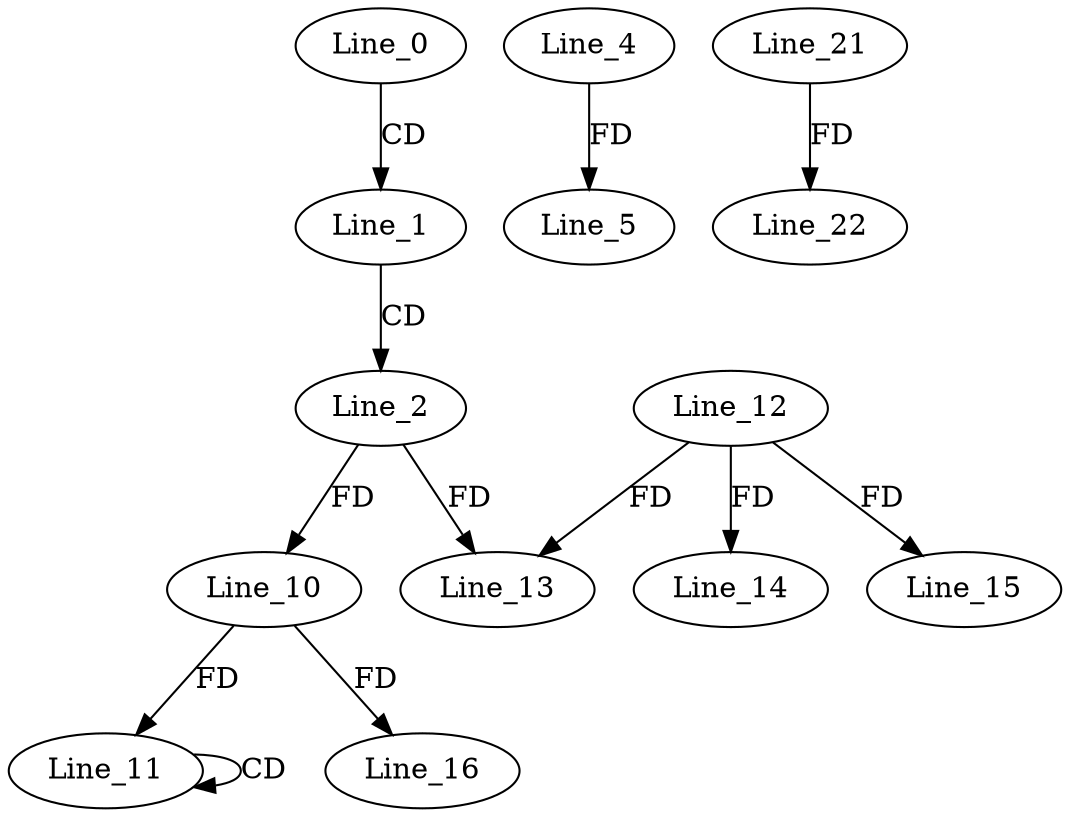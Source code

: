 digraph G {
  Line_0;
  Line_1;
  Line_2;
  Line_4;
  Line_5;
  Line_10;
  Line_11;
  Line_11;
  Line_10;
  Line_12;
  Line_13;
  Line_14;
  Line_15;
  Line_16;
  Line_21;
  Line_22;
  Line_0 -> Line_1 [ label="CD" ];
  Line_1 -> Line_2 [ label="CD" ];
  Line_4 -> Line_5 [ label="FD" ];
  Line_2 -> Line_10 [ label="FD" ];
  Line_11 -> Line_11 [ label="CD" ];
  Line_10 -> Line_11 [ label="FD" ];
  Line_12 -> Line_13 [ label="FD" ];
  Line_2 -> Line_13 [ label="FD" ];
  Line_12 -> Line_14 [ label="FD" ];
  Line_12 -> Line_15 [ label="FD" ];
  Line_10 -> Line_16 [ label="FD" ];
  Line_21 -> Line_22 [ label="FD" ];
}
